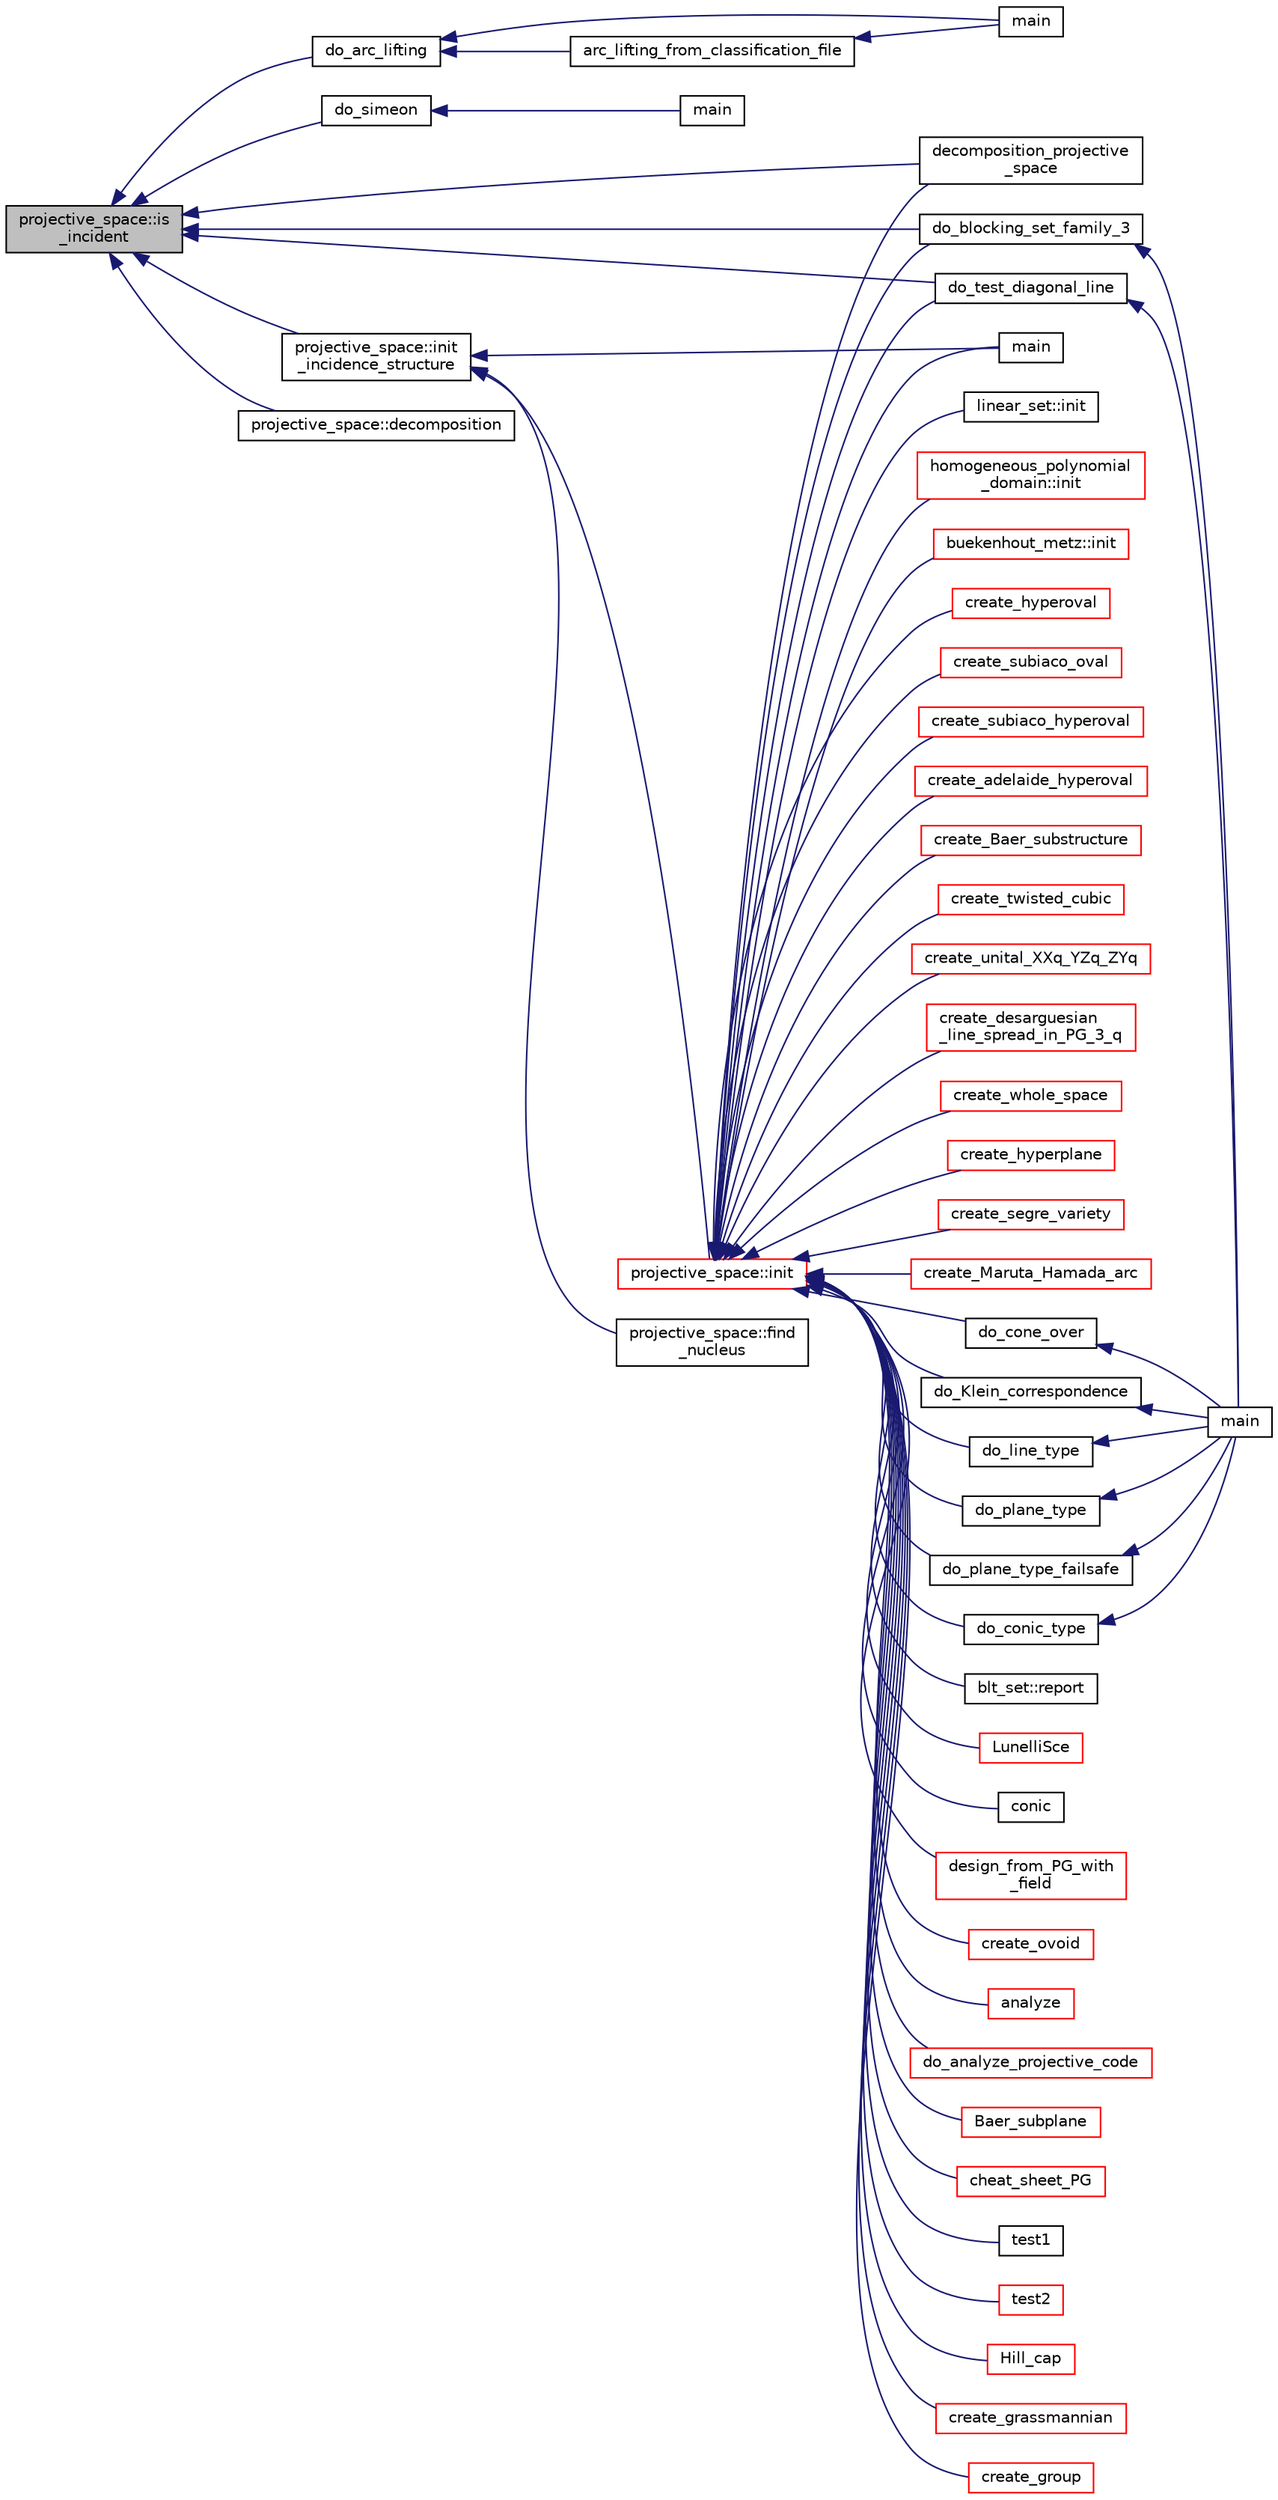 digraph "projective_space::is_incident"
{
  edge [fontname="Helvetica",fontsize="10",labelfontname="Helvetica",labelfontsize="10"];
  node [fontname="Helvetica",fontsize="10",shape=record];
  rankdir="LR";
  Node1987 [label="projective_space::is\l_incident",height=0.2,width=0.4,color="black", fillcolor="grey75", style="filled", fontcolor="black"];
  Node1987 -> Node1988 [dir="back",color="midnightblue",fontsize="10",style="solid",fontname="Helvetica"];
  Node1988 [label="do_arc_lifting",height=0.2,width=0.4,color="black", fillcolor="white", style="filled",URL="$d2/dd6/k__arc__lifting_8_c.html#a9dd2186104f15f40ba5f5d415f4c2976"];
  Node1988 -> Node1989 [dir="back",color="midnightblue",fontsize="10",style="solid",fontname="Helvetica"];
  Node1989 [label="main",height=0.2,width=0.4,color="black", fillcolor="white", style="filled",URL="$d2/dd6/k__arc__lifting_8_c.html#a3c04138a5bfe5d72780bb7e82a18e627"];
  Node1988 -> Node1990 [dir="back",color="midnightblue",fontsize="10",style="solid",fontname="Helvetica"];
  Node1990 [label="arc_lifting_from_classification_file",height=0.2,width=0.4,color="black", fillcolor="white", style="filled",URL="$d2/dd6/k__arc__lifting_8_c.html#aede97f2af2307a758b06ad6506762b79"];
  Node1990 -> Node1989 [dir="back",color="midnightblue",fontsize="10",style="solid",fontname="Helvetica"];
  Node1987 -> Node1991 [dir="back",color="midnightblue",fontsize="10",style="solid",fontname="Helvetica"];
  Node1991 [label="do_simeon",height=0.2,width=0.4,color="black", fillcolor="white", style="filled",URL="$d5/d13/simeon_8_c.html#a36cf3f9cb484fa44da7a7dfcbe9385d0"];
  Node1991 -> Node1992 [dir="back",color="midnightblue",fontsize="10",style="solid",fontname="Helvetica"];
  Node1992 [label="main",height=0.2,width=0.4,color="black", fillcolor="white", style="filled",URL="$d5/d13/simeon_8_c.html#ae66f6b31b5ad750f1fe042a706a4e3d4"];
  Node1987 -> Node1993 [dir="back",color="midnightblue",fontsize="10",style="solid",fontname="Helvetica"];
  Node1993 [label="decomposition_projective\l_space",height=0.2,width=0.4,color="black", fillcolor="white", style="filled",URL="$df/d74/tl__geometry_8h.html#a82c6b40b3138e3e5bae2299d49680ac1"];
  Node1987 -> Node1994 [dir="back",color="midnightblue",fontsize="10",style="solid",fontname="Helvetica"];
  Node1994 [label="do_blocking_set_family_3",height=0.2,width=0.4,color="black", fillcolor="white", style="filled",URL="$d4/d67/geometry_8h.html#ae952cf1470f33232439be751e56a07b3"];
  Node1994 -> Node1995 [dir="back",color="midnightblue",fontsize="10",style="solid",fontname="Helvetica"];
  Node1995 [label="main",height=0.2,width=0.4,color="black", fillcolor="white", style="filled",URL="$d0/d2f/process_8_c.html#a3c04138a5bfe5d72780bb7e82a18e627"];
  Node1987 -> Node1996 [dir="back",color="midnightblue",fontsize="10",style="solid",fontname="Helvetica"];
  Node1996 [label="do_test_diagonal_line",height=0.2,width=0.4,color="black", fillcolor="white", style="filled",URL="$d4/d67/geometry_8h.html#a031abbb55d1cba39a58b62fd49f1c755"];
  Node1996 -> Node1995 [dir="back",color="midnightblue",fontsize="10",style="solid",fontname="Helvetica"];
  Node1987 -> Node1997 [dir="back",color="midnightblue",fontsize="10",style="solid",fontname="Helvetica"];
  Node1997 [label="projective_space::init\l_incidence_structure",height=0.2,width=0.4,color="black", fillcolor="white", style="filled",URL="$d2/d17/classprojective__space.html#a1e59490325e045cc52674a3706780aed"];
  Node1997 -> Node1998 [dir="back",color="midnightblue",fontsize="10",style="solid",fontname="Helvetica"];
  Node1998 [label="main",height=0.2,width=0.4,color="black", fillcolor="white", style="filled",URL="$d5/d9e/arcs__orderly_8_c.html#a3c04138a5bfe5d72780bb7e82a18e627"];
  Node1997 -> Node1999 [dir="back",color="midnightblue",fontsize="10",style="solid",fontname="Helvetica"];
  Node1999 [label="projective_space::init",height=0.2,width=0.4,color="red", fillcolor="white", style="filled",URL="$d2/d17/classprojective__space.html#a8a1efa40df92744519365f82e4740dab"];
  Node1999 -> Node1998 [dir="back",color="midnightblue",fontsize="10",style="solid",fontname="Helvetica"];
  Node1999 -> Node2000 [dir="back",color="midnightblue",fontsize="10",style="solid",fontname="Helvetica"];
  Node2000 [label="blt_set::report",height=0.2,width=0.4,color="black", fillcolor="white", style="filled",URL="$d1/d3d/classblt__set.html#a6b19f88bd2b92ebfba7e7c362eb9065c"];
  Node1999 -> Node2001 [dir="back",color="midnightblue",fontsize="10",style="solid",fontname="Helvetica"];
  Node2001 [label="LunelliSce",height=0.2,width=0.4,color="red", fillcolor="white", style="filled",URL="$d4/de8/conic_8_c.html#aff3f16a42ec8b9efa78fc209b8ab5452"];
  Node1999 -> Node2003 [dir="back",color="midnightblue",fontsize="10",style="solid",fontname="Helvetica"];
  Node2003 [label="conic",height=0.2,width=0.4,color="black", fillcolor="white", style="filled",URL="$d4/de8/conic_8_c.html#a96def9474b981a9d5831a9b48d85d652"];
  Node1999 -> Node2004 [dir="back",color="midnightblue",fontsize="10",style="solid",fontname="Helvetica"];
  Node2004 [label="design_from_PG_with\l_field",height=0.2,width=0.4,color="red", fillcolor="white", style="filled",URL="$d9/dc2/apps_2combinatorics_2design_8_c.html#a5d0ddbe05228e631bc5fc469bc9ba6dd"];
  Node1999 -> Node2007 [dir="back",color="midnightblue",fontsize="10",style="solid",fontname="Helvetica"];
  Node2007 [label="create_ovoid",height=0.2,width=0.4,color="red", fillcolor="white", style="filled",URL="$d9/dbf/projective__space_2ovoid_8_c.html#a812088e2c64cb8a0834e9eacae4b92a6"];
  Node1999 -> Node2009 [dir="back",color="midnightblue",fontsize="10",style="solid",fontname="Helvetica"];
  Node2009 [label="analyze",height=0.2,width=0.4,color="red", fillcolor="white", style="filled",URL="$da/d90/analyze_8_c.html#aa0c05ca3fc5b1b83451c5a4928234f5e"];
  Node1999 -> Node2011 [dir="back",color="midnightblue",fontsize="10",style="solid",fontname="Helvetica"];
  Node2011 [label="do_analyze_projective_code",height=0.2,width=0.4,color="red", fillcolor="white", style="filled",URL="$dd/da1/analyze__projective__code_8_c.html#a9702741fe6417c83d726635bdebf3bcb"];
  Node1999 -> Node2013 [dir="back",color="midnightblue",fontsize="10",style="solid",fontname="Helvetica"];
  Node2013 [label="Baer_subplane",height=0.2,width=0.4,color="red", fillcolor="white", style="filled",URL="$d7/d86/baer__subplane_8_c.html#a96de72c7f68c8230d5c55b7155ca1430"];
  Node1999 -> Node2015 [dir="back",color="midnightblue",fontsize="10",style="solid",fontname="Helvetica"];
  Node2015 [label="cheat_sheet_PG",height=0.2,width=0.4,color="red", fillcolor="white", style="filled",URL="$d6/dd8/cheat__sheet___p_g_8_c.html#a11692793a59b9f0d2f21395f5609783d"];
  Node1999 -> Node2017 [dir="back",color="midnightblue",fontsize="10",style="solid",fontname="Helvetica"];
  Node2017 [label="test1",height=0.2,width=0.4,color="black", fillcolor="white", style="filled",URL="$d9/db0/factor__space_8_c.html#ae2a201e46836d85cb2c5579a837b641a"];
  Node1999 -> Node2018 [dir="back",color="midnightblue",fontsize="10",style="solid",fontname="Helvetica"];
  Node2018 [label="test2",height=0.2,width=0.4,color="red", fillcolor="white", style="filled",URL="$d9/db0/factor__space_8_c.html#a39d73a812e5fd8f1bc111e948368cb10"];
  Node1999 -> Node2020 [dir="back",color="midnightblue",fontsize="10",style="solid",fontname="Helvetica"];
  Node2020 [label="Hill_cap",height=0.2,width=0.4,color="red", fillcolor="white", style="filled",URL="$da/d28/hill_8_c.html#a7c2543fe497e681d4b492b16ea7f933e"];
  Node1999 -> Node2022 [dir="back",color="midnightblue",fontsize="10",style="solid",fontname="Helvetica"];
  Node2022 [label="create_grassmannian",height=0.2,width=0.4,color="red", fillcolor="white", style="filled",URL="$d9/d3a/make__grassmannian_8_c.html#adabd515cf859c5600117fe5be3e5e868"];
  Node1999 -> Node2024 [dir="back",color="midnightblue",fontsize="10",style="solid",fontname="Helvetica"];
  Node2024 [label="create_group",height=0.2,width=0.4,color="red", fillcolor="white", style="filled",URL="$dd/d51/make__group_8_c.html#a7a960a16a33af0e67df207121abca6dc"];
  Node1999 -> Node2026 [dir="back",color="midnightblue",fontsize="10",style="solid",fontname="Helvetica"];
  Node2026 [label="linear_set::init",height=0.2,width=0.4,color="black", fillcolor="white", style="filled",URL="$dd/d86/classlinear__set.html#a7ab24e84423749047d5465cb15505475"];
  Node1999 -> Node2027 [dir="back",color="midnightblue",fontsize="10",style="solid",fontname="Helvetica"];
  Node2027 [label="homogeneous_polynomial\l_domain::init",height=0.2,width=0.4,color="red", fillcolor="white", style="filled",URL="$d2/da7/classhomogeneous__polynomial__domain.html#ad7d4e08b895afb895147322732228d3a"];
  Node1999 -> Node2037 [dir="back",color="midnightblue",fontsize="10",style="solid",fontname="Helvetica"];
  Node2037 [label="buekenhout_metz::init",height=0.2,width=0.4,color="red", fillcolor="white", style="filled",URL="$d8/d98/classbuekenhout__metz.html#a9a784ac5ef293953fbf1c53419c6d02b"];
  Node1999 -> Node1993 [dir="back",color="midnightblue",fontsize="10",style="solid",fontname="Helvetica"];
  Node1999 -> Node2040 [dir="back",color="midnightblue",fontsize="10",style="solid",fontname="Helvetica"];
  Node2040 [label="do_cone_over",height=0.2,width=0.4,color="black", fillcolor="white", style="filled",URL="$d4/d67/geometry_8h.html#a7bb3ddfb35045392c9df76ad5b0d1753"];
  Node2040 -> Node1995 [dir="back",color="midnightblue",fontsize="10",style="solid",fontname="Helvetica"];
  Node1999 -> Node1994 [dir="back",color="midnightblue",fontsize="10",style="solid",fontname="Helvetica"];
  Node1999 -> Node2041 [dir="back",color="midnightblue",fontsize="10",style="solid",fontname="Helvetica"];
  Node2041 [label="create_hyperoval",height=0.2,width=0.4,color="red", fillcolor="white", style="filled",URL="$d4/d67/geometry_8h.html#aa0b78acc7f3d88e13dc991dbd9c37331"];
  Node1999 -> Node2042 [dir="back",color="midnightblue",fontsize="10",style="solid",fontname="Helvetica"];
  Node2042 [label="create_subiaco_oval",height=0.2,width=0.4,color="red", fillcolor="white", style="filled",URL="$d4/d67/geometry_8h.html#a58a97d4dbddd89fd0b8fb187879970d3"];
  Node1999 -> Node2043 [dir="back",color="midnightblue",fontsize="10",style="solid",fontname="Helvetica"];
  Node2043 [label="create_subiaco_hyperoval",height=0.2,width=0.4,color="red", fillcolor="white", style="filled",URL="$d4/d67/geometry_8h.html#ae5503f90cbc88ad9557ff4baa622b360"];
  Node1999 -> Node2044 [dir="back",color="midnightblue",fontsize="10",style="solid",fontname="Helvetica"];
  Node2044 [label="create_adelaide_hyperoval",height=0.2,width=0.4,color="red", fillcolor="white", style="filled",URL="$d4/d67/geometry_8h.html#a41338850be38f5d911fa48d2d175a5c8"];
  Node1999 -> Node2045 [dir="back",color="midnightblue",fontsize="10",style="solid",fontname="Helvetica"];
  Node2045 [label="create_Baer_substructure",height=0.2,width=0.4,color="red", fillcolor="white", style="filled",URL="$d4/d67/geometry_8h.html#a64051ecfdc5a0fa3906833a68212ee25"];
  Node1999 -> Node2046 [dir="back",color="midnightblue",fontsize="10",style="solid",fontname="Helvetica"];
  Node2046 [label="create_twisted_cubic",height=0.2,width=0.4,color="red", fillcolor="white", style="filled",URL="$d4/d67/geometry_8h.html#a5028ae35a2f498f86589823f943c267f"];
  Node1999 -> Node2047 [dir="back",color="midnightblue",fontsize="10",style="solid",fontname="Helvetica"];
  Node2047 [label="create_unital_XXq_YZq_ZYq",height=0.2,width=0.4,color="red", fillcolor="white", style="filled",URL="$d4/d67/geometry_8h.html#a8b16f0c0b62f3ad69a4f09074cb48866"];
  Node1999 -> Node2048 [dir="back",color="midnightblue",fontsize="10",style="solid",fontname="Helvetica"];
  Node2048 [label="create_desarguesian\l_line_spread_in_PG_3_q",height=0.2,width=0.4,color="red", fillcolor="white", style="filled",URL="$d4/d67/geometry_8h.html#a7d62d5ebe3c87e548f9e7bbd3eeebfac"];
  Node1999 -> Node2049 [dir="back",color="midnightblue",fontsize="10",style="solid",fontname="Helvetica"];
  Node2049 [label="create_whole_space",height=0.2,width=0.4,color="red", fillcolor="white", style="filled",URL="$d4/d67/geometry_8h.html#ab21c9872fdfad1f952fcd3928d745b88"];
  Node1999 -> Node2050 [dir="back",color="midnightblue",fontsize="10",style="solid",fontname="Helvetica"];
  Node2050 [label="create_hyperplane",height=0.2,width=0.4,color="red", fillcolor="white", style="filled",URL="$d4/d67/geometry_8h.html#a4e57f558f73ac26de6e0f021b8f671b6"];
  Node1999 -> Node2051 [dir="back",color="midnightblue",fontsize="10",style="solid",fontname="Helvetica"];
  Node2051 [label="create_segre_variety",height=0.2,width=0.4,color="red", fillcolor="white", style="filled",URL="$d4/d67/geometry_8h.html#a8d611ac4f8c2493ac23b52a9d7fe7a82"];
  Node1999 -> Node2052 [dir="back",color="midnightblue",fontsize="10",style="solid",fontname="Helvetica"];
  Node2052 [label="create_Maruta_Hamada_arc",height=0.2,width=0.4,color="red", fillcolor="white", style="filled",URL="$d4/d67/geometry_8h.html#a788e7323142bf5f6ded51abe84dba9bf"];
  Node1999 -> Node2053 [dir="back",color="midnightblue",fontsize="10",style="solid",fontname="Helvetica"];
  Node2053 [label="do_Klein_correspondence",height=0.2,width=0.4,color="black", fillcolor="white", style="filled",URL="$d4/d67/geometry_8h.html#aa91902d79964fdd71e53be264387b285"];
  Node2053 -> Node1995 [dir="back",color="midnightblue",fontsize="10",style="solid",fontname="Helvetica"];
  Node1999 -> Node2054 [dir="back",color="midnightblue",fontsize="10",style="solid",fontname="Helvetica"];
  Node2054 [label="do_line_type",height=0.2,width=0.4,color="black", fillcolor="white", style="filled",URL="$d4/d67/geometry_8h.html#a56d3becea533e33d94f5f83cf2f77d56"];
  Node2054 -> Node1995 [dir="back",color="midnightblue",fontsize="10",style="solid",fontname="Helvetica"];
  Node1999 -> Node2055 [dir="back",color="midnightblue",fontsize="10",style="solid",fontname="Helvetica"];
  Node2055 [label="do_plane_type",height=0.2,width=0.4,color="black", fillcolor="white", style="filled",URL="$d4/d67/geometry_8h.html#a886f1d0c92a60be97721430f1b10b2ac"];
  Node2055 -> Node1995 [dir="back",color="midnightblue",fontsize="10",style="solid",fontname="Helvetica"];
  Node1999 -> Node2056 [dir="back",color="midnightblue",fontsize="10",style="solid",fontname="Helvetica"];
  Node2056 [label="do_plane_type_failsafe",height=0.2,width=0.4,color="black", fillcolor="white", style="filled",URL="$d4/d67/geometry_8h.html#a794cf923c790d164c5ac454a2ea3ce66"];
  Node2056 -> Node1995 [dir="back",color="midnightblue",fontsize="10",style="solid",fontname="Helvetica"];
  Node1999 -> Node2057 [dir="back",color="midnightblue",fontsize="10",style="solid",fontname="Helvetica"];
  Node2057 [label="do_conic_type",height=0.2,width=0.4,color="black", fillcolor="white", style="filled",URL="$d4/d67/geometry_8h.html#a24883e05d0dde961023596ca7682a2ef"];
  Node2057 -> Node1995 [dir="back",color="midnightblue",fontsize="10",style="solid",fontname="Helvetica"];
  Node1999 -> Node1996 [dir="back",color="midnightblue",fontsize="10",style="solid",fontname="Helvetica"];
  Node1997 -> Node2125 [dir="back",color="midnightblue",fontsize="10",style="solid",fontname="Helvetica"];
  Node2125 [label="projective_space::find\l_nucleus",height=0.2,width=0.4,color="black", fillcolor="white", style="filled",URL="$d2/d17/classprojective__space.html#ab4caadd4ae0323c37cc2f26cfb1194cc"];
  Node1987 -> Node2126 [dir="back",color="midnightblue",fontsize="10",style="solid",fontname="Helvetica"];
  Node2126 [label="projective_space::decomposition",height=0.2,width=0.4,color="black", fillcolor="white", style="filled",URL="$d2/d17/classprojective__space.html#ae060ee525e7a974bce04d78be7f6dd51"];
}
